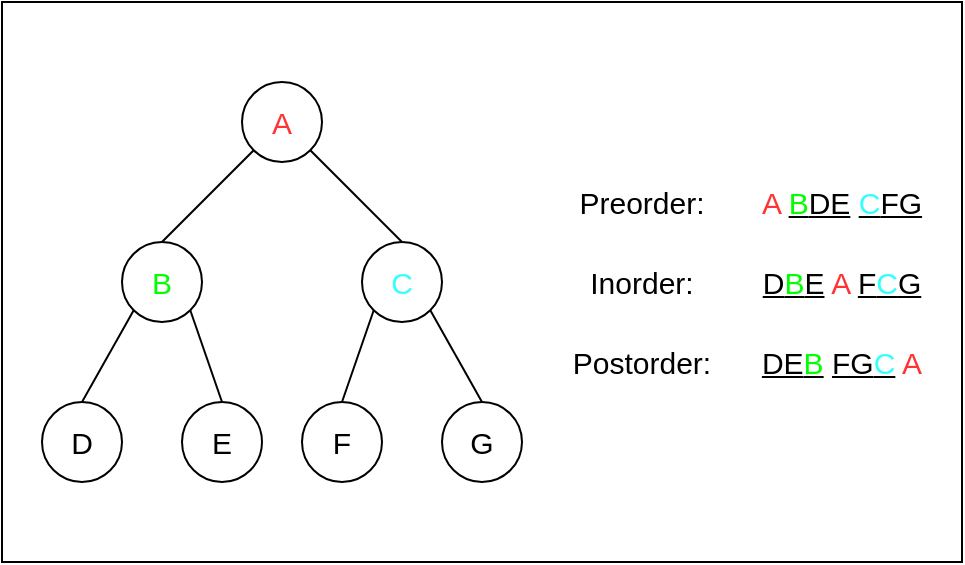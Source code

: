 <mxfile>
    <diagram id="s0eNfRDNhi_5aIC36u7P" name="第 1 页">
        <mxGraphModel dx="619" dy="1173" grid="1" gridSize="10" guides="1" tooltips="1" connect="1" arrows="1" fold="1" page="1" pageScale="1" pageWidth="1169" pageHeight="827" background="none" math="0" shadow="0">
            <root>
                <mxCell id="0"/>
                <mxCell id="1" parent="0"/>
                <mxCell id="58" value="" style="rounded=0;whiteSpace=wrap;html=1;fontSize=15;fontColor=#FF3333;" vertex="1" parent="1">
                    <mxGeometry x="80" y="280" width="480" height="280" as="geometry"/>
                </mxCell>
                <mxCell id="26" value="&lt;font color=&quot;#ff3333&quot; style=&quot;font-size: 15px;&quot;&gt;A&lt;/font&gt;" style="ellipse;whiteSpace=wrap;html=1;aspect=fixed;fontSize=15;" vertex="1" parent="1">
                    <mxGeometry x="200" y="320" width="40" height="40" as="geometry"/>
                </mxCell>
                <mxCell id="27" value="&lt;font color=&quot;#00ff00&quot; style=&quot;font-size: 15px;&quot;&gt;B&lt;/font&gt;" style="ellipse;whiteSpace=wrap;html=1;aspect=fixed;fontSize=15;" vertex="1" parent="1">
                    <mxGeometry x="140" y="400" width="40" height="40" as="geometry"/>
                </mxCell>
                <mxCell id="28" value="&lt;font color=&quot;#33ffff&quot; style=&quot;font-size: 15px;&quot;&gt;C&lt;/font&gt;" style="ellipse;whiteSpace=wrap;html=1;aspect=fixed;fontSize=15;" vertex="1" parent="1">
                    <mxGeometry x="260" y="400" width="40" height="40" as="geometry"/>
                </mxCell>
                <mxCell id="29" value="&lt;font style=&quot;font-size: 15px;&quot;&gt;D&lt;/font&gt;" style="ellipse;whiteSpace=wrap;html=1;aspect=fixed;fontSize=15;" vertex="1" parent="1">
                    <mxGeometry x="100" y="480" width="40" height="40" as="geometry"/>
                </mxCell>
                <mxCell id="30" value="&lt;font style=&quot;font-size: 15px;&quot;&gt;E&lt;/font&gt;" style="ellipse;whiteSpace=wrap;html=1;aspect=fixed;fontSize=15;" vertex="1" parent="1">
                    <mxGeometry x="170" y="480" width="40" height="40" as="geometry"/>
                </mxCell>
                <mxCell id="31" value="" style="endArrow=none;html=1;entryX=0;entryY=1;entryDx=0;entryDy=0;exitX=0.5;exitY=0;exitDx=0;exitDy=0;" edge="1" parent="1" source="27" target="26">
                    <mxGeometry width="50" height="50" relative="1" as="geometry">
                        <mxPoint x="140" y="670" as="sourcePoint"/>
                        <mxPoint x="190" y="620" as="targetPoint"/>
                    </mxGeometry>
                </mxCell>
                <mxCell id="32" value="" style="endArrow=none;html=1;entryX=1;entryY=1;entryDx=0;entryDy=0;exitX=0.5;exitY=0;exitDx=0;exitDy=0;" edge="1" parent="1" source="28" target="26">
                    <mxGeometry width="50" height="50" relative="1" as="geometry">
                        <mxPoint x="260" y="630" as="sourcePoint"/>
                        <mxPoint x="310" y="580" as="targetPoint"/>
                    </mxGeometry>
                </mxCell>
                <mxCell id="33" value="" style="endArrow=none;html=1;entryX=0;entryY=1;entryDx=0;entryDy=0;exitX=0.5;exitY=0;exitDx=0;exitDy=0;" edge="1" parent="1" source="29" target="27">
                    <mxGeometry width="50" height="50" relative="1" as="geometry">
                        <mxPoint x="60" y="720" as="sourcePoint"/>
                        <mxPoint x="110" y="670" as="targetPoint"/>
                    </mxGeometry>
                </mxCell>
                <mxCell id="34" value="" style="endArrow=none;html=1;entryX=1;entryY=1;entryDx=0;entryDy=0;exitX=0.5;exitY=0;exitDx=0;exitDy=0;" edge="1" parent="1" source="30" target="27">
                    <mxGeometry width="50" height="50" relative="1" as="geometry">
                        <mxPoint x="230" y="670" as="sourcePoint"/>
                        <mxPoint x="280" y="620" as="targetPoint"/>
                    </mxGeometry>
                </mxCell>
                <mxCell id="39" value="" style="endArrow=none;html=1;fontSize=15;fontColor=#33FFFF;entryX=0;entryY=1;entryDx=0;entryDy=0;exitX=0.5;exitY=0;exitDx=0;exitDy=0;" edge="1" parent="1" target="28">
                    <mxGeometry width="50" height="50" relative="1" as="geometry">
                        <mxPoint x="250" y="480" as="sourcePoint"/>
                        <mxPoint x="360" y="520" as="targetPoint"/>
                    </mxGeometry>
                </mxCell>
                <mxCell id="41" value="" style="endArrow=none;html=1;fontSize=15;fontColor=#FFFFFF;entryX=1;entryY=1;entryDx=0;entryDy=0;exitX=0.5;exitY=0;exitDx=0;exitDy=0;" edge="1" parent="1" target="28">
                    <mxGeometry width="50" height="50" relative="1" as="geometry">
                        <mxPoint x="320" y="480" as="sourcePoint"/>
                        <mxPoint x="410" y="570" as="targetPoint"/>
                    </mxGeometry>
                </mxCell>
                <mxCell id="47" value="F" style="ellipse;whiteSpace=wrap;html=1;aspect=fixed;fontSize=15;" vertex="1" parent="1">
                    <mxGeometry x="230" y="480" width="40" height="40" as="geometry"/>
                </mxCell>
                <mxCell id="48" value="G" style="ellipse;whiteSpace=wrap;html=1;aspect=fixed;fontSize=15;" vertex="1" parent="1">
                    <mxGeometry x="300" y="480" width="40" height="40" as="geometry"/>
                </mxCell>
                <mxCell id="49" value="Preorder:" style="text;html=1;strokeColor=none;fillColor=none;align=center;verticalAlign=middle;whiteSpace=wrap;rounded=0;fontSize=15;" vertex="1" parent="1">
                    <mxGeometry x="360" y="360" width="80" height="40" as="geometry"/>
                </mxCell>
                <mxCell id="50" value="Inorder:" style="text;html=1;strokeColor=none;fillColor=none;align=center;verticalAlign=middle;whiteSpace=wrap;rounded=0;fontSize=15;" vertex="1" parent="1">
                    <mxGeometry x="360" y="400" width="80" height="40" as="geometry"/>
                </mxCell>
                <mxCell id="51" value="Postorder:" style="text;html=1;strokeColor=none;fillColor=none;align=center;verticalAlign=middle;whiteSpace=wrap;rounded=0;fontSize=15;" vertex="1" parent="1">
                    <mxGeometry x="360" y="439" width="80" height="41" as="geometry"/>
                </mxCell>
                <mxCell id="53" value="&lt;font color=&quot;#ff3333&quot;&gt;A&lt;/font&gt; &lt;u&gt;&lt;font color=&quot;#00ff00&quot;&gt;B&lt;/font&gt;DE&lt;/u&gt; &lt;u&gt;&lt;font color=&quot;#33ffff&quot;&gt;C&lt;/font&gt;FG&lt;/u&gt;" style="text;html=1;strokeColor=none;fillColor=none;align=center;verticalAlign=middle;whiteSpace=wrap;rounded=0;fontSize=15;" vertex="1" parent="1">
                    <mxGeometry x="440" y="360" width="120" height="40" as="geometry"/>
                </mxCell>
                <mxCell id="54" value="&lt;u&gt;D&lt;font color=&quot;#00ff00&quot;&gt;B&lt;/font&gt;E&lt;/u&gt; &lt;font color=&quot;#ff3333&quot;&gt;A&lt;/font&gt; &lt;u&gt;F&lt;font color=&quot;#33ffff&quot;&gt;C&lt;/font&gt;G&lt;/u&gt;" style="text;html=1;strokeColor=none;fillColor=none;align=center;verticalAlign=middle;whiteSpace=wrap;rounded=0;fontSize=15;" vertex="1" parent="1">
                    <mxGeometry x="440" y="400" width="120" height="40" as="geometry"/>
                </mxCell>
                <mxCell id="57" value="&lt;u&gt;DE&lt;font color=&quot;#00ff00&quot;&gt;B&lt;/font&gt;&lt;/u&gt; &lt;u&gt;FG&lt;font color=&quot;#33ffff&quot;&gt;C&lt;/font&gt;&lt;/u&gt; &lt;font color=&quot;#ff3333&quot;&gt;A&lt;/font&gt;" style="text;html=1;strokeColor=none;fillColor=none;align=center;verticalAlign=middle;whiteSpace=wrap;rounded=0;fontSize=15;" vertex="1" parent="1">
                    <mxGeometry x="440" y="439" width="120" height="41" as="geometry"/>
                </mxCell>
            </root>
        </mxGraphModel>
    </diagram>
</mxfile>